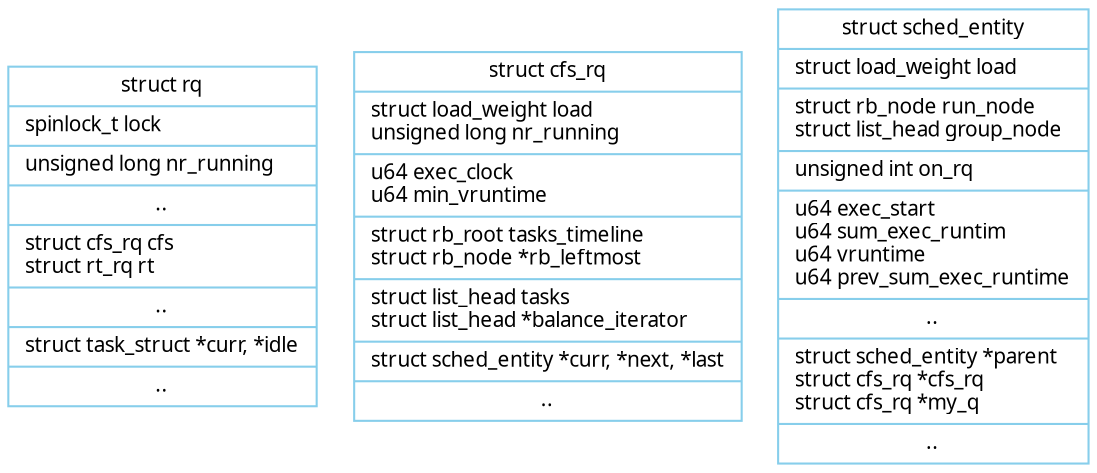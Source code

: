 /*
node
color: naveblue, skyblue, red, red4, crimson, forestgreen, limegreen
style: solid, dotted, dashed, bold, rounded, filled
shape: box, polygon, ellipse, plaintext
*/

/*
edge
color: naveblue, skyblue, red, red4, crimson, forestgreen, limegreen
style: solid, dotted, dashed, bold
*/

/*
rankdir: TB BT LR RL
*/

digraph task{
	fontname = "Verdana";
	fontsize = 10;
	rankdir=TB;

	node [fontname = "Verdana", fontsize = 10, color="skyblue", shape="record"];
	edge [fontname = "Verdana", fontsize = 10, color="crimson", style="solid"];

	rq[label="{<head>struct rq\
|spinlock_t lock\l\
|unsigned long nr_running\l\
|..\
|struct cfs_rq cfs\l\
struct rt_rq rt\l\
|..\
|struct task_struct *curr, *idle\l\
|..}"];

	cfs_rq[label="{<head>struct cfs_rq\
|struct load_weight load\l\
unsigned long nr_running\l\
|u64 exec_clock\l\
u64 min_vruntime\l\
|struct rb_root tasks_timeline\l\
struct rb_node *rb_leftmost\l\
|struct list_head tasks\l\
struct list_head *balance_iterator\l\
|struct sched_entity *curr, *next, *last\l\
|..}"];

	sched_entity[label="{<head>struct sched_entity\
|struct load_weight load\l\
|struct rb_node run_node\l\
struct list_head group_node\l\
|unsigned int on_rq\l\
|u64 exec_start\l\
u64 sum_exec_runtim\l\
u64 vruntime\l\
u64 prev_sum_exec_runtime\l\
|..\
|struct sched_entity *parent\l\
struct cfs_rq *cfs_rq\l\
struct cfs_rq *my_q\l\
|..}"];

}
